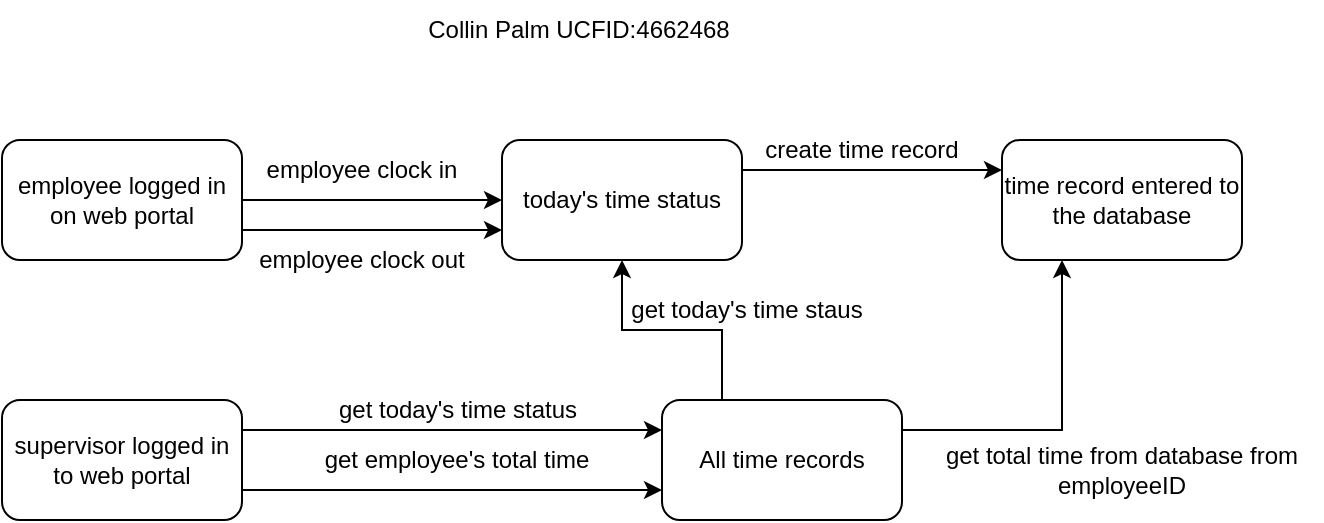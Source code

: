 <mxfile version="20.3.3" type="github">
  <diagram id="9Iwmk3lrRYjTsBUnzRsm" name="Page-1">
    <mxGraphModel dx="1422" dy="780" grid="1" gridSize="10" guides="1" tooltips="1" connect="1" arrows="1" fold="1" page="1" pageScale="1" pageWidth="850" pageHeight="1100" math="0" shadow="0">
      <root>
        <mxCell id="0" />
        <mxCell id="1" parent="0" />
        <mxCell id="8pH_n15kfVFArLuDpNI--20" style="edgeStyle=orthogonalEdgeStyle;rounded=0;orthogonalLoop=1;jettySize=auto;html=1;" parent="1" source="8pH_n15kfVFArLuDpNI--18" target="8pH_n15kfVFArLuDpNI--19" edge="1">
          <mxGeometry relative="1" as="geometry" />
        </mxCell>
        <mxCell id="8pH_n15kfVFArLuDpNI--22" style="edgeStyle=orthogonalEdgeStyle;rounded=0;orthogonalLoop=1;jettySize=auto;html=1;exitX=1;exitY=0.75;exitDx=0;exitDy=0;entryX=0;entryY=0.75;entryDx=0;entryDy=0;" parent="1" source="8pH_n15kfVFArLuDpNI--18" target="8pH_n15kfVFArLuDpNI--19" edge="1">
          <mxGeometry relative="1" as="geometry" />
        </mxCell>
        <mxCell id="8pH_n15kfVFArLuDpNI--18" value="employee logged in on web portal" style="rounded=1;whiteSpace=wrap;html=1;" parent="1" vertex="1">
          <mxGeometry x="120" y="80" width="120" height="60" as="geometry" />
        </mxCell>
        <mxCell id="8pH_n15kfVFArLuDpNI--25" style="edgeStyle=orthogonalEdgeStyle;rounded=0;orthogonalLoop=1;jettySize=auto;html=1;exitX=1;exitY=0.25;exitDx=0;exitDy=0;entryX=0;entryY=0.25;entryDx=0;entryDy=0;" parent="1" source="8pH_n15kfVFArLuDpNI--19" target="8pH_n15kfVFArLuDpNI--24" edge="1">
          <mxGeometry relative="1" as="geometry" />
        </mxCell>
        <mxCell id="8pH_n15kfVFArLuDpNI--19" value="today&#39;s time status" style="rounded=1;whiteSpace=wrap;html=1;" parent="1" vertex="1">
          <mxGeometry x="370" y="80" width="120" height="60" as="geometry" />
        </mxCell>
        <mxCell id="8pH_n15kfVFArLuDpNI--21" value="employee clock in" style="text;html=1;strokeColor=none;fillColor=none;align=center;verticalAlign=middle;whiteSpace=wrap;rounded=0;" parent="1" vertex="1">
          <mxGeometry x="240" y="80" width="120" height="30" as="geometry" />
        </mxCell>
        <mxCell id="8pH_n15kfVFArLuDpNI--23" value="employee clock out" style="text;html=1;strokeColor=none;fillColor=none;align=center;verticalAlign=middle;whiteSpace=wrap;rounded=0;" parent="1" vertex="1">
          <mxGeometry x="240" y="125" width="120" height="30" as="geometry" />
        </mxCell>
        <mxCell id="8pH_n15kfVFArLuDpNI--24" value="time record entered to the database" style="rounded=1;whiteSpace=wrap;html=1;" parent="1" vertex="1">
          <mxGeometry x="620" y="80" width="120" height="60" as="geometry" />
        </mxCell>
        <mxCell id="8pH_n15kfVFArLuDpNI--26" value="create time record" style="text;html=1;strokeColor=none;fillColor=none;align=center;verticalAlign=middle;whiteSpace=wrap;rounded=0;" parent="1" vertex="1">
          <mxGeometry x="490" y="70" width="120" height="30" as="geometry" />
        </mxCell>
        <mxCell id="8pH_n15kfVFArLuDpNI--37" style="edgeStyle=orthogonalEdgeStyle;rounded=0;orthogonalLoop=1;jettySize=auto;html=1;exitX=1;exitY=0.25;exitDx=0;exitDy=0;entryX=0;entryY=0.25;entryDx=0;entryDy=0;" parent="1" source="8pH_n15kfVFArLuDpNI--27" target="8pH_n15kfVFArLuDpNI--36" edge="1">
          <mxGeometry relative="1" as="geometry" />
        </mxCell>
        <mxCell id="8pH_n15kfVFArLuDpNI--42" style="edgeStyle=orthogonalEdgeStyle;rounded=0;orthogonalLoop=1;jettySize=auto;html=1;exitX=1;exitY=0.75;exitDx=0;exitDy=0;entryX=0;entryY=0.75;entryDx=0;entryDy=0;" parent="1" source="8pH_n15kfVFArLuDpNI--27" target="8pH_n15kfVFArLuDpNI--36" edge="1">
          <mxGeometry relative="1" as="geometry" />
        </mxCell>
        <mxCell id="8pH_n15kfVFArLuDpNI--27" value="supervisor logged in to web portal" style="rounded=1;whiteSpace=wrap;html=1;" parent="1" vertex="1">
          <mxGeometry x="120" y="210" width="120" height="60" as="geometry" />
        </mxCell>
        <mxCell id="8pH_n15kfVFArLuDpNI--30" value="get today&#39;s time status" style="text;html=1;strokeColor=none;fillColor=none;align=center;verticalAlign=middle;whiteSpace=wrap;rounded=0;" parent="1" vertex="1">
          <mxGeometry x="282.5" y="200" width="130" height="30" as="geometry" />
        </mxCell>
        <mxCell id="8pH_n15kfVFArLuDpNI--40" style="edgeStyle=orthogonalEdgeStyle;rounded=0;orthogonalLoop=1;jettySize=auto;html=1;exitX=1;exitY=0.25;exitDx=0;exitDy=0;entryX=0.25;entryY=1;entryDx=0;entryDy=0;" parent="1" source="8pH_n15kfVFArLuDpNI--36" target="8pH_n15kfVFArLuDpNI--24" edge="1">
          <mxGeometry relative="1" as="geometry" />
        </mxCell>
        <mxCell id="8pH_n15kfVFArLuDpNI--45" style="edgeStyle=orthogonalEdgeStyle;rounded=0;orthogonalLoop=1;jettySize=auto;html=1;exitX=0.25;exitY=0;exitDx=0;exitDy=0;" parent="1" source="8pH_n15kfVFArLuDpNI--36" target="8pH_n15kfVFArLuDpNI--19" edge="1">
          <mxGeometry relative="1" as="geometry" />
        </mxCell>
        <mxCell id="8pH_n15kfVFArLuDpNI--36" value="All time records" style="rounded=1;whiteSpace=wrap;html=1;" parent="1" vertex="1">
          <mxGeometry x="450" y="210" width="120" height="60" as="geometry" />
        </mxCell>
        <mxCell id="8pH_n15kfVFArLuDpNI--43" value="get employee&#39;s total time" style="text;html=1;strokeColor=none;fillColor=none;align=center;verticalAlign=middle;whiteSpace=wrap;rounded=0;" parent="1" vertex="1">
          <mxGeometry x="250" y="235" width="195" height="10" as="geometry" />
        </mxCell>
        <mxCell id="8pH_n15kfVFArLuDpNI--44" value="get today&#39;s time staus" style="text;html=1;strokeColor=none;fillColor=none;align=center;verticalAlign=middle;whiteSpace=wrap;rounded=0;" parent="1" vertex="1">
          <mxGeometry x="425" y="155" width="135" height="20" as="geometry" />
        </mxCell>
        <mxCell id="8pH_n15kfVFArLuDpNI--46" value="get total time from database from employeeID" style="text;html=1;strokeColor=none;fillColor=none;align=center;verticalAlign=middle;whiteSpace=wrap;rounded=0;" parent="1" vertex="1">
          <mxGeometry x="580" y="230" width="200" height="30" as="geometry" />
        </mxCell>
        <mxCell id="ddXNhTZlCC539OvbVL79-1" value="Collin Palm UCFID:4662468" style="text;html=1;strokeColor=none;fillColor=none;align=center;verticalAlign=middle;whiteSpace=wrap;rounded=0;" vertex="1" parent="1">
          <mxGeometry x="300" y="10" width="217" height="30" as="geometry" />
        </mxCell>
      </root>
    </mxGraphModel>
  </diagram>
</mxfile>
